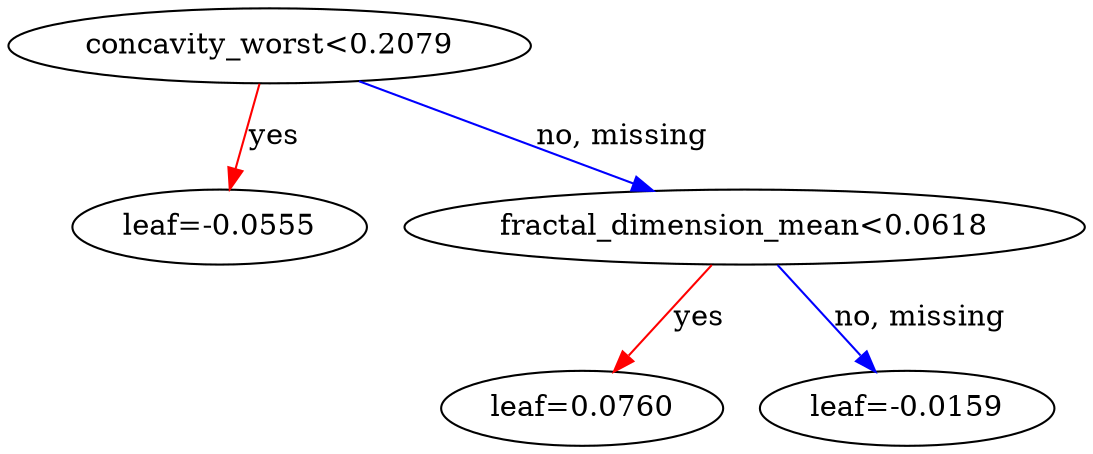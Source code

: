 digraph {
    graph [ rankdir=TB ]
    graph [ rankdir="UD" ]

    0 [ label="concavity_worst<0.2079" ]
    0 -> 1 [label="yes" color="#FF0000"]
    0 -> 2 [label="no, missing" color="#0000FF"]

    1 [ label="leaf=-0.0555" ]

    2 [ label="fractal_dimension_mean<0.0618" ]
    2 -> 3 [label="yes" color="#FF0000"]
    2 -> 4 [label="no, missing" color="#0000FF"]

    3 [ label="leaf=0.0760" ]

    4 [ label="leaf=-0.0159" ]
}

